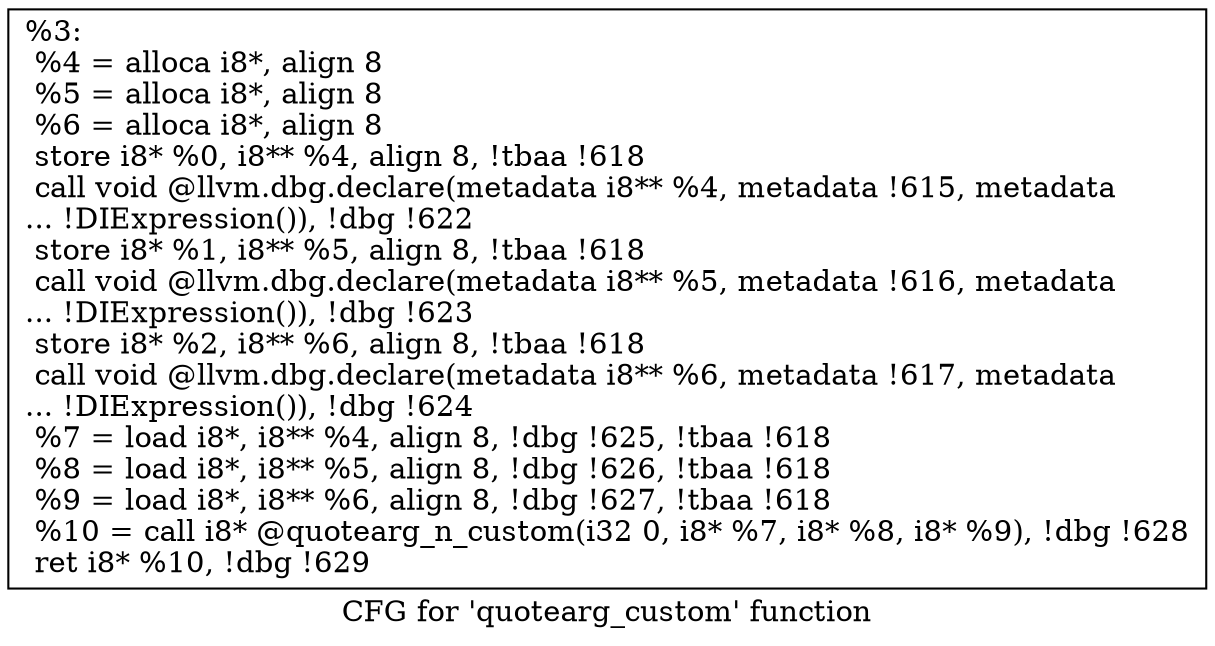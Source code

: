 digraph "CFG for 'quotearg_custom' function" {
	label="CFG for 'quotearg_custom' function";

	Node0x14b9900 [shape=record,label="{%3:\l  %4 = alloca i8*, align 8\l  %5 = alloca i8*, align 8\l  %6 = alloca i8*, align 8\l  store i8* %0, i8** %4, align 8, !tbaa !618\l  call void @llvm.dbg.declare(metadata i8** %4, metadata !615, metadata\l... !DIExpression()), !dbg !622\l  store i8* %1, i8** %5, align 8, !tbaa !618\l  call void @llvm.dbg.declare(metadata i8** %5, metadata !616, metadata\l... !DIExpression()), !dbg !623\l  store i8* %2, i8** %6, align 8, !tbaa !618\l  call void @llvm.dbg.declare(metadata i8** %6, metadata !617, metadata\l... !DIExpression()), !dbg !624\l  %7 = load i8*, i8** %4, align 8, !dbg !625, !tbaa !618\l  %8 = load i8*, i8** %5, align 8, !dbg !626, !tbaa !618\l  %9 = load i8*, i8** %6, align 8, !dbg !627, !tbaa !618\l  %10 = call i8* @quotearg_n_custom(i32 0, i8* %7, i8* %8, i8* %9), !dbg !628\l  ret i8* %10, !dbg !629\l}"];
}
